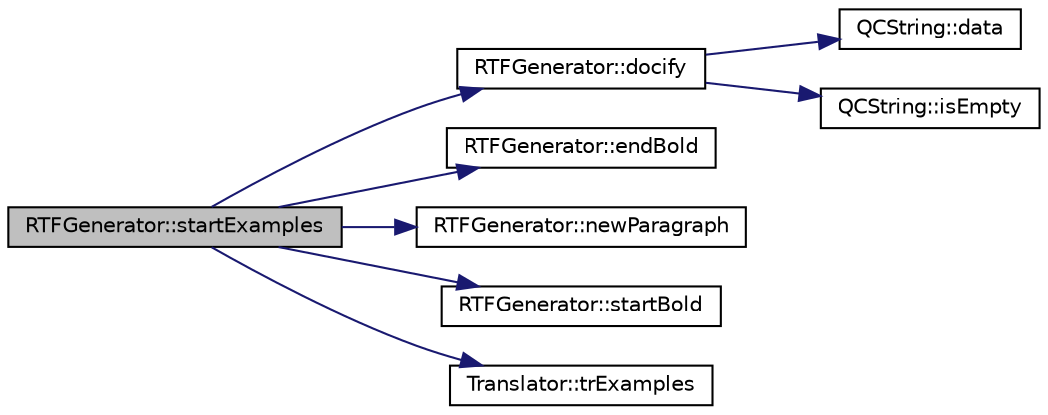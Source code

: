 digraph "RTFGenerator::startExamples"
{
 // LATEX_PDF_SIZE
  edge [fontname="Helvetica",fontsize="10",labelfontname="Helvetica",labelfontsize="10"];
  node [fontname="Helvetica",fontsize="10",shape=record];
  rankdir="LR";
  Node1 [label="RTFGenerator::startExamples",height=0.2,width=0.4,color="black", fillcolor="grey75", style="filled", fontcolor="black",tooltip=" "];
  Node1 -> Node2 [color="midnightblue",fontsize="10",style="solid"];
  Node2 [label="RTFGenerator::docify",height=0.2,width=0.4,color="black", fillcolor="white", style="filled",URL="$classRTFGenerator.html#a95f956cf4f86fc17fbe9e566f194fcb3",tooltip=" "];
  Node2 -> Node3 [color="midnightblue",fontsize="10",style="solid"];
  Node3 [label="QCString::data",height=0.2,width=0.4,color="black", fillcolor="white", style="filled",URL="$classQCString.html#ac3aa3ac1a1c36d3305eba22a2eb0d098",tooltip=" "];
  Node2 -> Node4 [color="midnightblue",fontsize="10",style="solid"];
  Node4 [label="QCString::isEmpty",height=0.2,width=0.4,color="black", fillcolor="white", style="filled",URL="$classQCString.html#a621c4090d69ad7d05ef8e5234376c3d8",tooltip=" "];
  Node1 -> Node5 [color="midnightblue",fontsize="10",style="solid"];
  Node5 [label="RTFGenerator::endBold",height=0.2,width=0.4,color="black", fillcolor="white", style="filled",URL="$classRTFGenerator.html#a430a7df863505527d0b1da4c70116a05",tooltip=" "];
  Node1 -> Node6 [color="midnightblue",fontsize="10",style="solid"];
  Node6 [label="RTFGenerator::newParagraph",height=0.2,width=0.4,color="black", fillcolor="white", style="filled",URL="$classRTFGenerator.html#a19bbf6e08804ee457c7aa9e07b833ba0",tooltip=" "];
  Node1 -> Node7 [color="midnightblue",fontsize="10",style="solid"];
  Node7 [label="RTFGenerator::startBold",height=0.2,width=0.4,color="black", fillcolor="white", style="filled",URL="$classRTFGenerator.html#acb774060df0aaad9be8f91018503b20b",tooltip=" "];
  Node1 -> Node8 [color="midnightblue",fontsize="10",style="solid"];
  Node8 [label="Translator::trExamples",height=0.2,width=0.4,color="black", fillcolor="white", style="filled",URL="$classTranslator.html#ad0aac429d4bcd4489a41e395c5244976",tooltip=" "];
}
